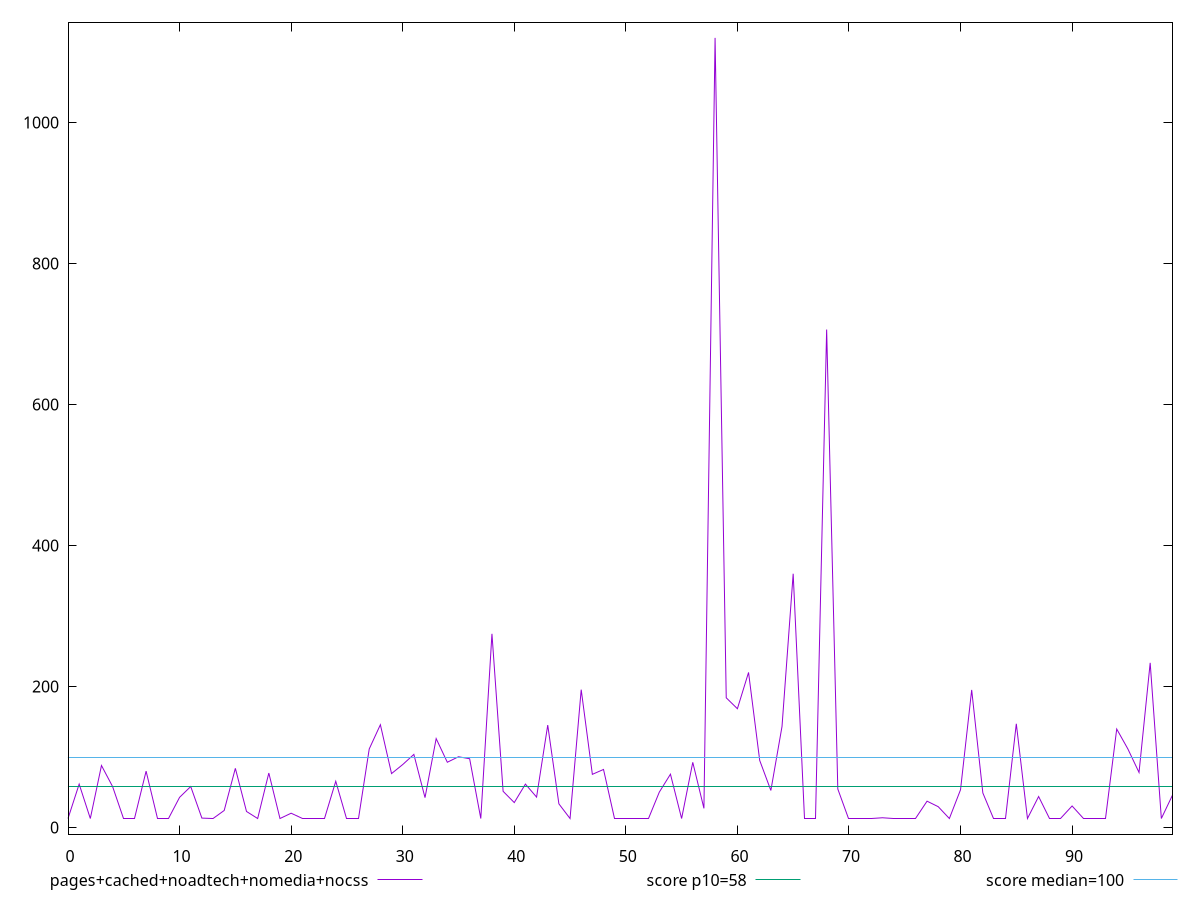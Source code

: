 reset

$pagesCachedNoadtechNomediaNocss <<EOF
0 12.8
1 61.6
2 12.8
3 88
4 58
5 12.8
6 12.8
7 80
8 12.8
9 12.8
10 42.82
11 58.2
12 13.4
13 12.8
14 24.200000000000003
15 84
16 22.8
17 12.8
18 77.33333333333334
19 12.8
20 20.32
21 12.8
22 12.8
23 12.8
24 65.60000000000001
25 12.8
26 12.8
27 111.46666666666665
28 145.86666666666662
29 76.53333333333333
30 89.33333333333334
31 103.73333333333335
32 42.400000000000006
33 126.13333333333333
34 92.60000000000001
35 100.4
36 97.60000000000001
37 12.8
38 274.8
39 51.400000000000006
40 35.4
41 61.6
42 43.2
43 145.33333333333334
44 33.6
45 12.8
46 195.60000000000002
47 75.46666666666667
48 82.4
49 12.8
50 12.8
51 12.8
52 12.8
53 50.2
54 75.7
55 12.8
56 92.53333333333335
57 27.200000000000003
58 1120
59 184
60 168.53333333333333
61 220
62 95.2
63 52.6
64 143.4
65 360
66 12.8
67 12.8
68 706.4000000000008
69 54.66666666666668
70 12.8
71 12.8
72 12.8
73 13.866666666666667
74 12.8
75 12.8
76 12.8
77 37.4
78 29.6
79 12.8
80 53.6
81 195.20000000000002
82 49.06666666666667
83 12.8
84 12.8
85 147.20000000000002
86 12.8
87 44
88 12.8
89 12.8
90 30.6
91 12.8
92 12.8
93 12.8
94 139.73333333333332
95 111.46666666666665
96 78.13333333333334
97 233.60000000000002
98 12.8
99 46
EOF

set key outside below
set xrange [0:99]
set yrange [-9.344000000000001:1142.144]
set trange [-9.344000000000001:1142.144]
set terminal svg size 640, 500 enhanced background rgb 'white'
set output "report_00013_2021-02-09T12-04-24.940Z/estimated-input-latency/comparison/line/4_vs_5.svg"

plot $pagesCachedNoadtechNomediaNocss title "pages+cached+noadtech+nomedia+nocss" with line, \
     58 title "score p10=58", \
     100 title "score median=100"

reset
